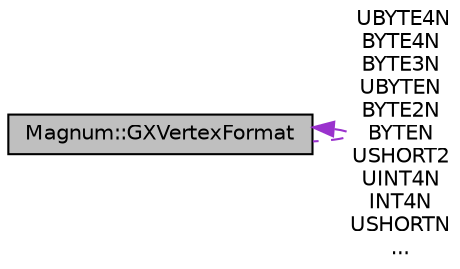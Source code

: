 digraph "Magnum::GXVertexFormat"
{
  edge [fontname="Helvetica",fontsize="10",labelfontname="Helvetica",labelfontsize="10"];
  node [fontname="Helvetica",fontsize="10",shape=record];
  Node1 [label="Magnum::GXVertexFormat",height=0.2,width=0.4,color="black", fillcolor="grey75", style="filled", fontcolor="black"];
  Node1 -> Node1 [dir="back",color="darkorchid3",fontsize="10",style="dashed",label=" UBYTE4N\nBYTE4N\nBYTE3N\nUBYTEN\nBYTE2N\nBYTEN\nUSHORT2\nUINT4N\nINT4N\nUSHORTN\n..." ,fontname="Helvetica"];
}
